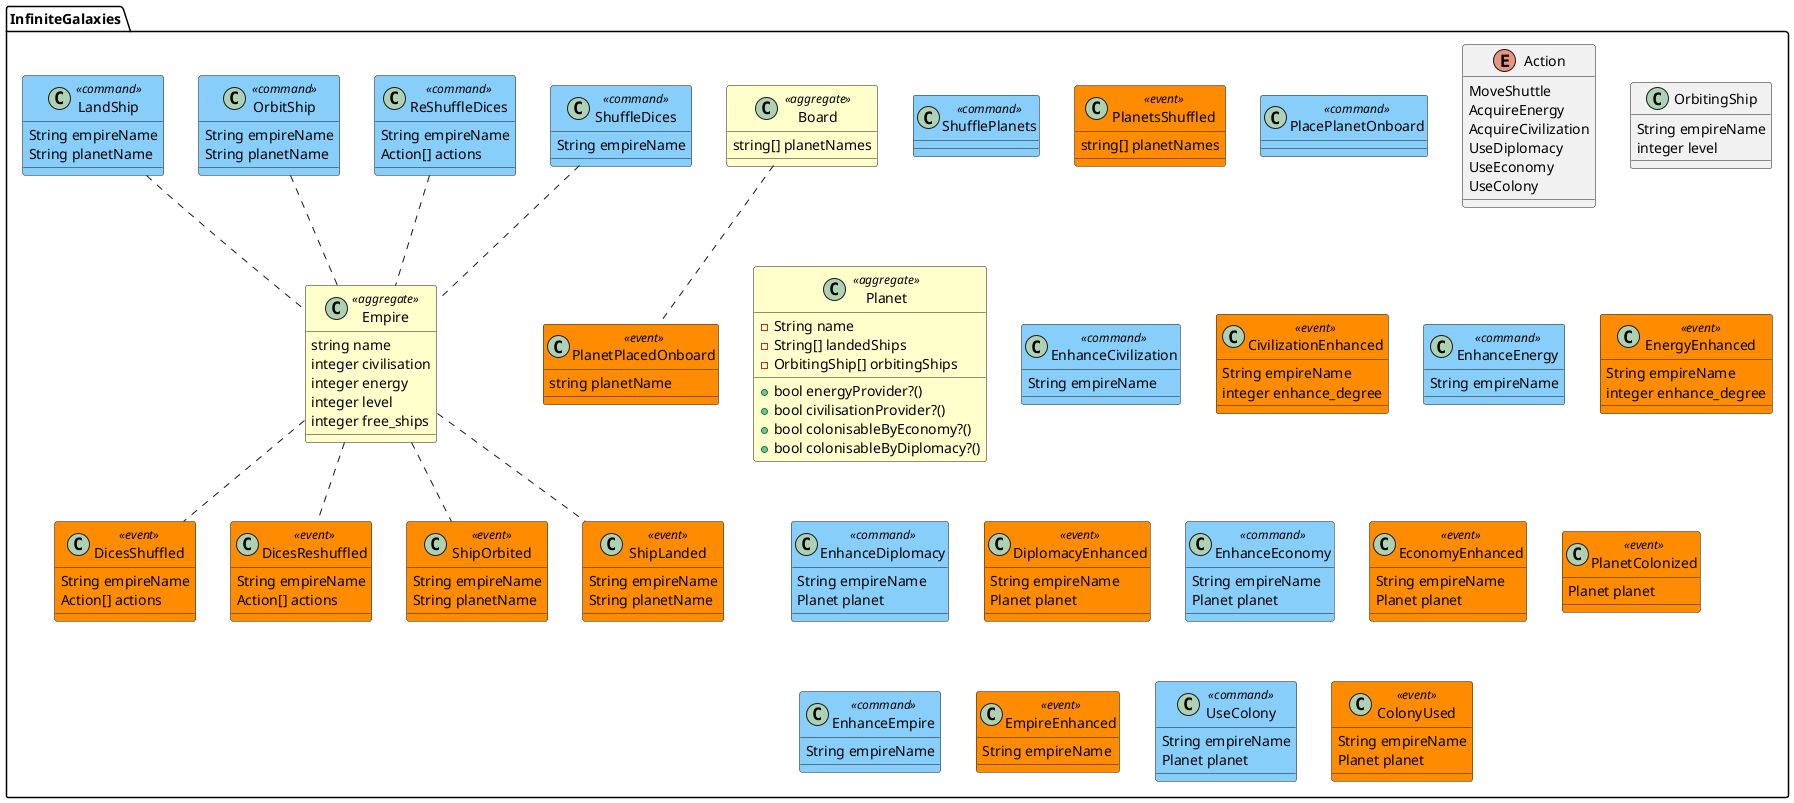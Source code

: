 @startuml

skinparam component {
  backgroundColor<<aggregate>> Business
  backgroundColor<<shared lib>> Green
}

skinparam class {
  backgroundColor<<command>> LightSkyBlue
  backgroundColor<<event>> DarkOrange
  backgroundColor<<aggregate>> Business
  backgroundColor<<process>> Violet
  backgroundColor<<readmodel>> LightViolet
}

package "InfiniteGalaxies" {
	class "ShufflePlanets" <<command>> {
	}

	class "PlanetsShuffled" <<event>> {
		string[] planetNames
	}

	class "PlacePlanetOnboard" <<command>> {
	}

	class "PlanetPlacedOnboard" <<event>> {
		string planetName
	}

	class Board <<aggregate>> {
		string[] planetNames
	}

	Board .. PlanetPlacedOnboard

	class Empire <<aggregate>> {
		string name
		integer civilisation
		integer energy
		integer level
		integer free_ships
	}

	enum Action {
	  MoveShuttle
	  AcquireEnergy
	  AcquireCivilization
	  UseDiplomacy
	  UseEconomy
	  UseColony
	}

	class "ShuffleDices" <<command>> {
		String empireName
	}

	class "DicesShuffled" <<event>> {
		/' Only one shuffle in a round '/
		String empireName
		Action[] actions
	}

	class "ReShuffleDices" <<command>> {
		String empireName
		Action[] actions
	}

	class "DicesReshuffled" <<event>> {
		/' Only one free reshuffle in a round '/
		/' The 2nd and the next consecutive reshufles consume one energy '/
		String empireName
		Action[] actions
	}

	class OrbitingShip {
		String empireName
		integer level
	}

	class "Planet" <<aggregate>> {
		+ bool energyProvider?()
		+ bool civilisationProvider?()
		+ bool colonisableByEconomy?()
		+ bool colonisableByDiplomacy?()
		- String name
		- String[] landedShips
		- OrbitingShip[] orbitingShips
	}

	class "OrbitShip" <<command>> {
		String empireName
		String planetName
	}

	class "ShipOrbited" <<event>> {
		/' The empire should have a ready to fly ship in its galaxy '/
		/' An empire can not orbit two ships around the same planet '/
		String empireName
		String planetName
	}

	class "LandShip" <<command>> {
		String empireName
		String planetName
	}

	class "ShipLanded" <<event>> {
		/' Cross Aggregate data needed '/
		/' This should check both the planet and both the empire '/
		/' The planet should not have a landed ship from the same empire '/
		/' The empire should have a ready to fly ship in its galaxy '/
		/' It is easiest if there is only one aggregate: TheInfiniteGalaxies '/
		String empireName
		String planetName
	}		

	LandShip .. Empire
	OrbitShip .. Empire
	ShuffleDices .. Empire
	ReShuffleDices .. Empire
	Empire .. ShipOrbited
	Empire .. ShipLanded
	Empire .. DicesShuffled
	Empire .. DicesReshuffled

	class EnhanceCivilization <<command>> {
		String empireName
	}

	class CivilizationEnhanced <<event>> {
		/' Cross Aggregate data needed '/
		/' The empire should have a ship on a planet which is civilisationProvider? on the board '/
		/' It is enhanced by the number of times the number of ships the empire has on different civilisationProvider planets '/
		/' So check the planets on board then update the empire '/
		/' 1 query to read the planet names on board '/
		/' n query to read the planet data from the planet aggregates '/
		/' then enhance the number of ship the planet has either landed or orbiting '/
		String empireName
		integer enhance_degree
	}

	class EnhanceEnergy <<command>> {
		String empireName
	}

	class EnergyEnhanced <<event>> {
		/' The empire should have a ship on a planet which is energyProvider? on the board'/
		/' It is enhanced by the number of times the number of ships the empire has on different energyProvider planets '/
		String empireName
		integer enhance_degree
	}

	class EnhanceDiplomacy <<command>> {
		String empireName
		Planet planet
	}

	class DiplomacyEnhanced <<event>> {
		/' The empire should have a ship on a planet which is colonisable_by_diplomacy? '/
		/' It moves the ship toward its goal '/
		/' It also emits the PlanetColonized Event if the last diplomacy stage is reached '/
		String empireName
		Planet planet
	}

	class EnhanceEconomy <<command>> {
		String empireName
		Planet planet
	}

	class EconomyEnhanced <<event>> {
		/' The empire should have a ship on the planet which is colonisable_by_economy? '/
		/' It moves the ship toward its goal '/
		/' It also emits the PlanetColonized Event if the last diplomacy stage is reached '/
		String empireName
		Planet planet
	}

	class PlanetColonized <<event>> {
		/' Resets all the ships back to their empires '/
		/' Moves the planet to its colonizing empire '/
		/' Executes the UseConoly command '/
		Planet planet
	}

	class EnhanceEmpire <<command>> {
		String empireName
	}

	class EmpireEnhanced <<event>> {
		/' The empire should have as many free energy or civilisation which is needed for its next level '/
		/' It frees a ship for its empire'/
		/' Decreses the free energy by the amount which is needed for its next level '/
		String empireName
	}

	class UseColony <<command>> {
		String empireName
		Planet planet
	}

	class ColonyUsed <<event>> {
		/' The empire should have colonized the planet before '/
		/' It executes the action the planet provides '/
		String empireName
		Planet planet
	}

/' ---   ---   --- '/

	' package "Shuffler" <<aggregate>> {
	' }

	' DecreaseEnergy .. Shuffler

	' class "UseAction" <<command>> {
	' 	Action dice
	' }

	' class "ConvertActions" <<command>> {
	' 	Action convertable1
	' 	Action convertable2
	' 	Action outcome
	' }

	' enum Action {
	'   MoveShuttle
	'   AcquireEnergy
	'   AcquireCivilization
	'   UseDiplomacy
	'   UseEconomy
	'   UseColony
	' }

	' class "DicesShuffled" <<event>> {
	' 	Action dice1
	' 	Action dice2
	' 	Action dice3
	' 	Action dice4
	' }

	' Action .. DicesShuffled
	' Action .. ConvertActions
	' Action .. ReShuffleDices
	' Action .. UseAction
	' Action .. CommandCenter

	' package "Planets" {
	' 	class "ShufflePlanets" <<command>> {
	' 	}

	' 	class "PlacePlanet" <<command>> {
	' 	}

	' 	class "PlanetDeck" <<aggregate>> {
	' 		Planet[] planets
	' 	}

	' 	class "PlanetPlacedOnBoard" <<event>> {
	' 	}

	' 	PlanetPlacedOnBoard .. PlanetDeck
	' 	ShufflePlanets .. PlanetDeck
	' 	PlacePlanet .. PlanetDeck
	' }

	' class "Game" <<process>> {
	' 	User[] players
	' 	Planet[] colonizablePlanets
	' }



	' PlanetPicked .. Game
	' Game .. PlanetPlacedOnBoard

	' class "GameBoard" <<aggregate>> {
	' 	Planet[] planets
	' }

	' class "Planet" <<aggregate>> {
	' 	landShuttle()
	' 	orbitShuttle()
	' 	boolean colonize(Action& action)
	' }

	' class ColonizePlanet <<command>> {
	' 	Planet planet
	' }

	' class LandOnPlanet <<command>> {
	' 	Planet planet
	' }

	' class "GalaxyBoard" <<aggregate>> {
	' 	copyAction(Action& action)
	' 	/' Invariant: canTheEnergyDecreased?'/
	' }

	' DicesShuffled .. GalaxyBoard
	' PlanetPlacedOnBoard .. GalaxyBoard
	' GalaxyBoard .. ColonizePlanet
	' GalaxyBoard .. LandOnPlanet

	' class "CommandCenter" <<aggregate>> {
	' 	void useAction()
	' 	Action convertActions()
	' }

	' class "PaymentRequestRM" <<readmodel>>

	' class "DicesConverted" <<event>> {
	' 	Action outcome
	' }

	' class "ActionUsed" <<event>> {
	' 	Action action
	' }

	' DicesConverted .. CommandCenter
	' ActionUsed .. CommandCenter
}

@enduml